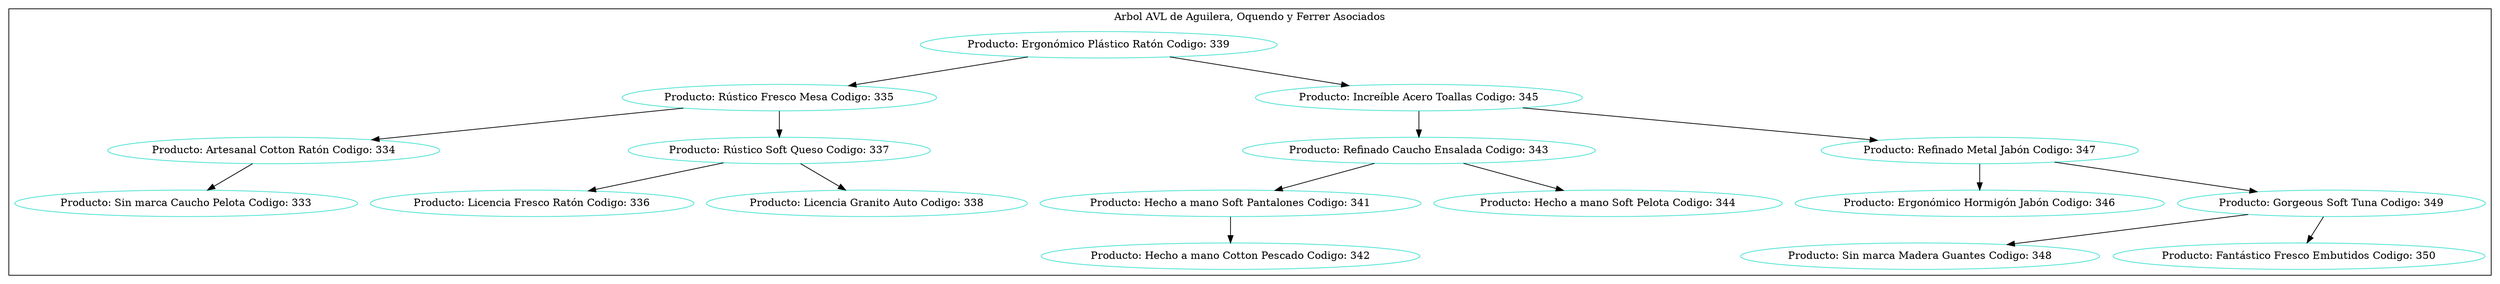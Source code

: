 digraph Hash{
node [color ="turquoise"];
subgraph clusterMarco {label="Arbol AVL de Aguilera, Oquendo y Ferrer Asociados";color=black;
node[label="Producto: Ergonómico Plástico Ratón Codigo: 339"]339;
node[label="Producto: Rústico Fresco Mesa Codigo: 335"]335;
node[label="Producto: Artesanal Cotton Ratón Codigo: 334"]334;
node[label="Producto: Sin marca Caucho Pelota Codigo: 333"]333;
node[label="Producto: Rústico Soft Queso Codigo: 337"]337;
node[label="Producto: Licencia Fresco Ratón Codigo: 336"]336;
node[label="Producto: Licencia Granito Auto Codigo: 338"]338;
node[label="Producto: Increíble Acero Toallas Codigo: 345"]345;
node[label="Producto: Refinado Caucho Ensalada Codigo: 343"]343;
node[label="Producto: Hecho a mano Soft Pantalones Codigo: 341"]341;
node[label="Producto: Hecho a mano Cotton Pescado Codigo: 342"]342;
node[label="Producto: Hecho a mano Soft Pelota Codigo: 344"]344;
node[label="Producto: Refinado Metal Jabón Codigo: 347"]347;
node[label="Producto: Ergonómico Hormigón Jabón Codigo: 346"]346;
node[label="Producto: Gorgeous Soft Tuna Codigo: 349"]349;
node[label="Producto: Sin marca Madera Guantes Codigo: 348"]348;
node[label="Producto: Fantástico Fresco Embutidos Codigo: 350"]350;
334->333;
335->334;
337->336;
337->338;
335->337;
339->335;
341->342;
343->341;
343->344;
345->343;
347->346;
349->348;
349->350;
347->349;
345->347;
339->345;
}
}